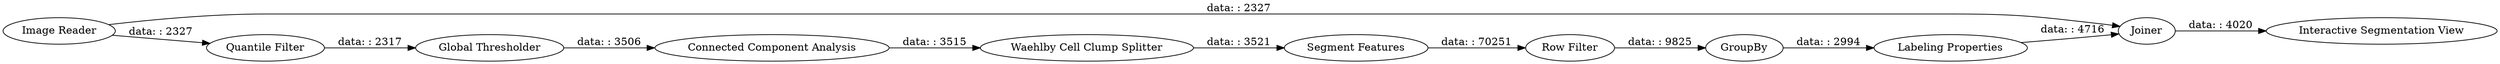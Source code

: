 digraph {
	"8282707037857918170_10" [label=GroupBy]
	"8282707037857918170_9" [label="Row Filter"]
	"8282707037857918170_5" [label="Connected Component Analysis"]
	"8282707037857918170_11" [label=Joiner]
	"8282707037857918170_7" [label="Quantile Filter"]
	"8282707037857918170_13" [label="Labeling Properties"]
	"8282707037857918170_8" [label="Segment Features"]
	"8282707037857918170_12" [label="Interactive Segmentation View"]
	"8282707037857918170_3" [label="Global Thresholder"]
	"8282707037857918170_6" [label="Waehlby Cell Clump Splitter"]
	"8282707037857918170_1" [label="Image Reader"]
	"8282707037857918170_13" -> "8282707037857918170_11" [label="data: : 4716"]
	"8282707037857918170_1" -> "8282707037857918170_11" [label="data: : 2327"]
	"8282707037857918170_10" -> "8282707037857918170_13" [label="data: : 2994"]
	"8282707037857918170_5" -> "8282707037857918170_6" [label="data: : 3515"]
	"8282707037857918170_8" -> "8282707037857918170_9" [label="data: : 70251"]
	"8282707037857918170_7" -> "8282707037857918170_3" [label="data: : 2317"]
	"8282707037857918170_6" -> "8282707037857918170_8" [label="data: : 3521"]
	"8282707037857918170_9" -> "8282707037857918170_10" [label="data: : 9825"]
	"8282707037857918170_3" -> "8282707037857918170_5" [label="data: : 3506"]
	"8282707037857918170_1" -> "8282707037857918170_7" [label="data: : 2327"]
	"8282707037857918170_11" -> "8282707037857918170_12" [label="data: : 4020"]
	rankdir=LR
}
